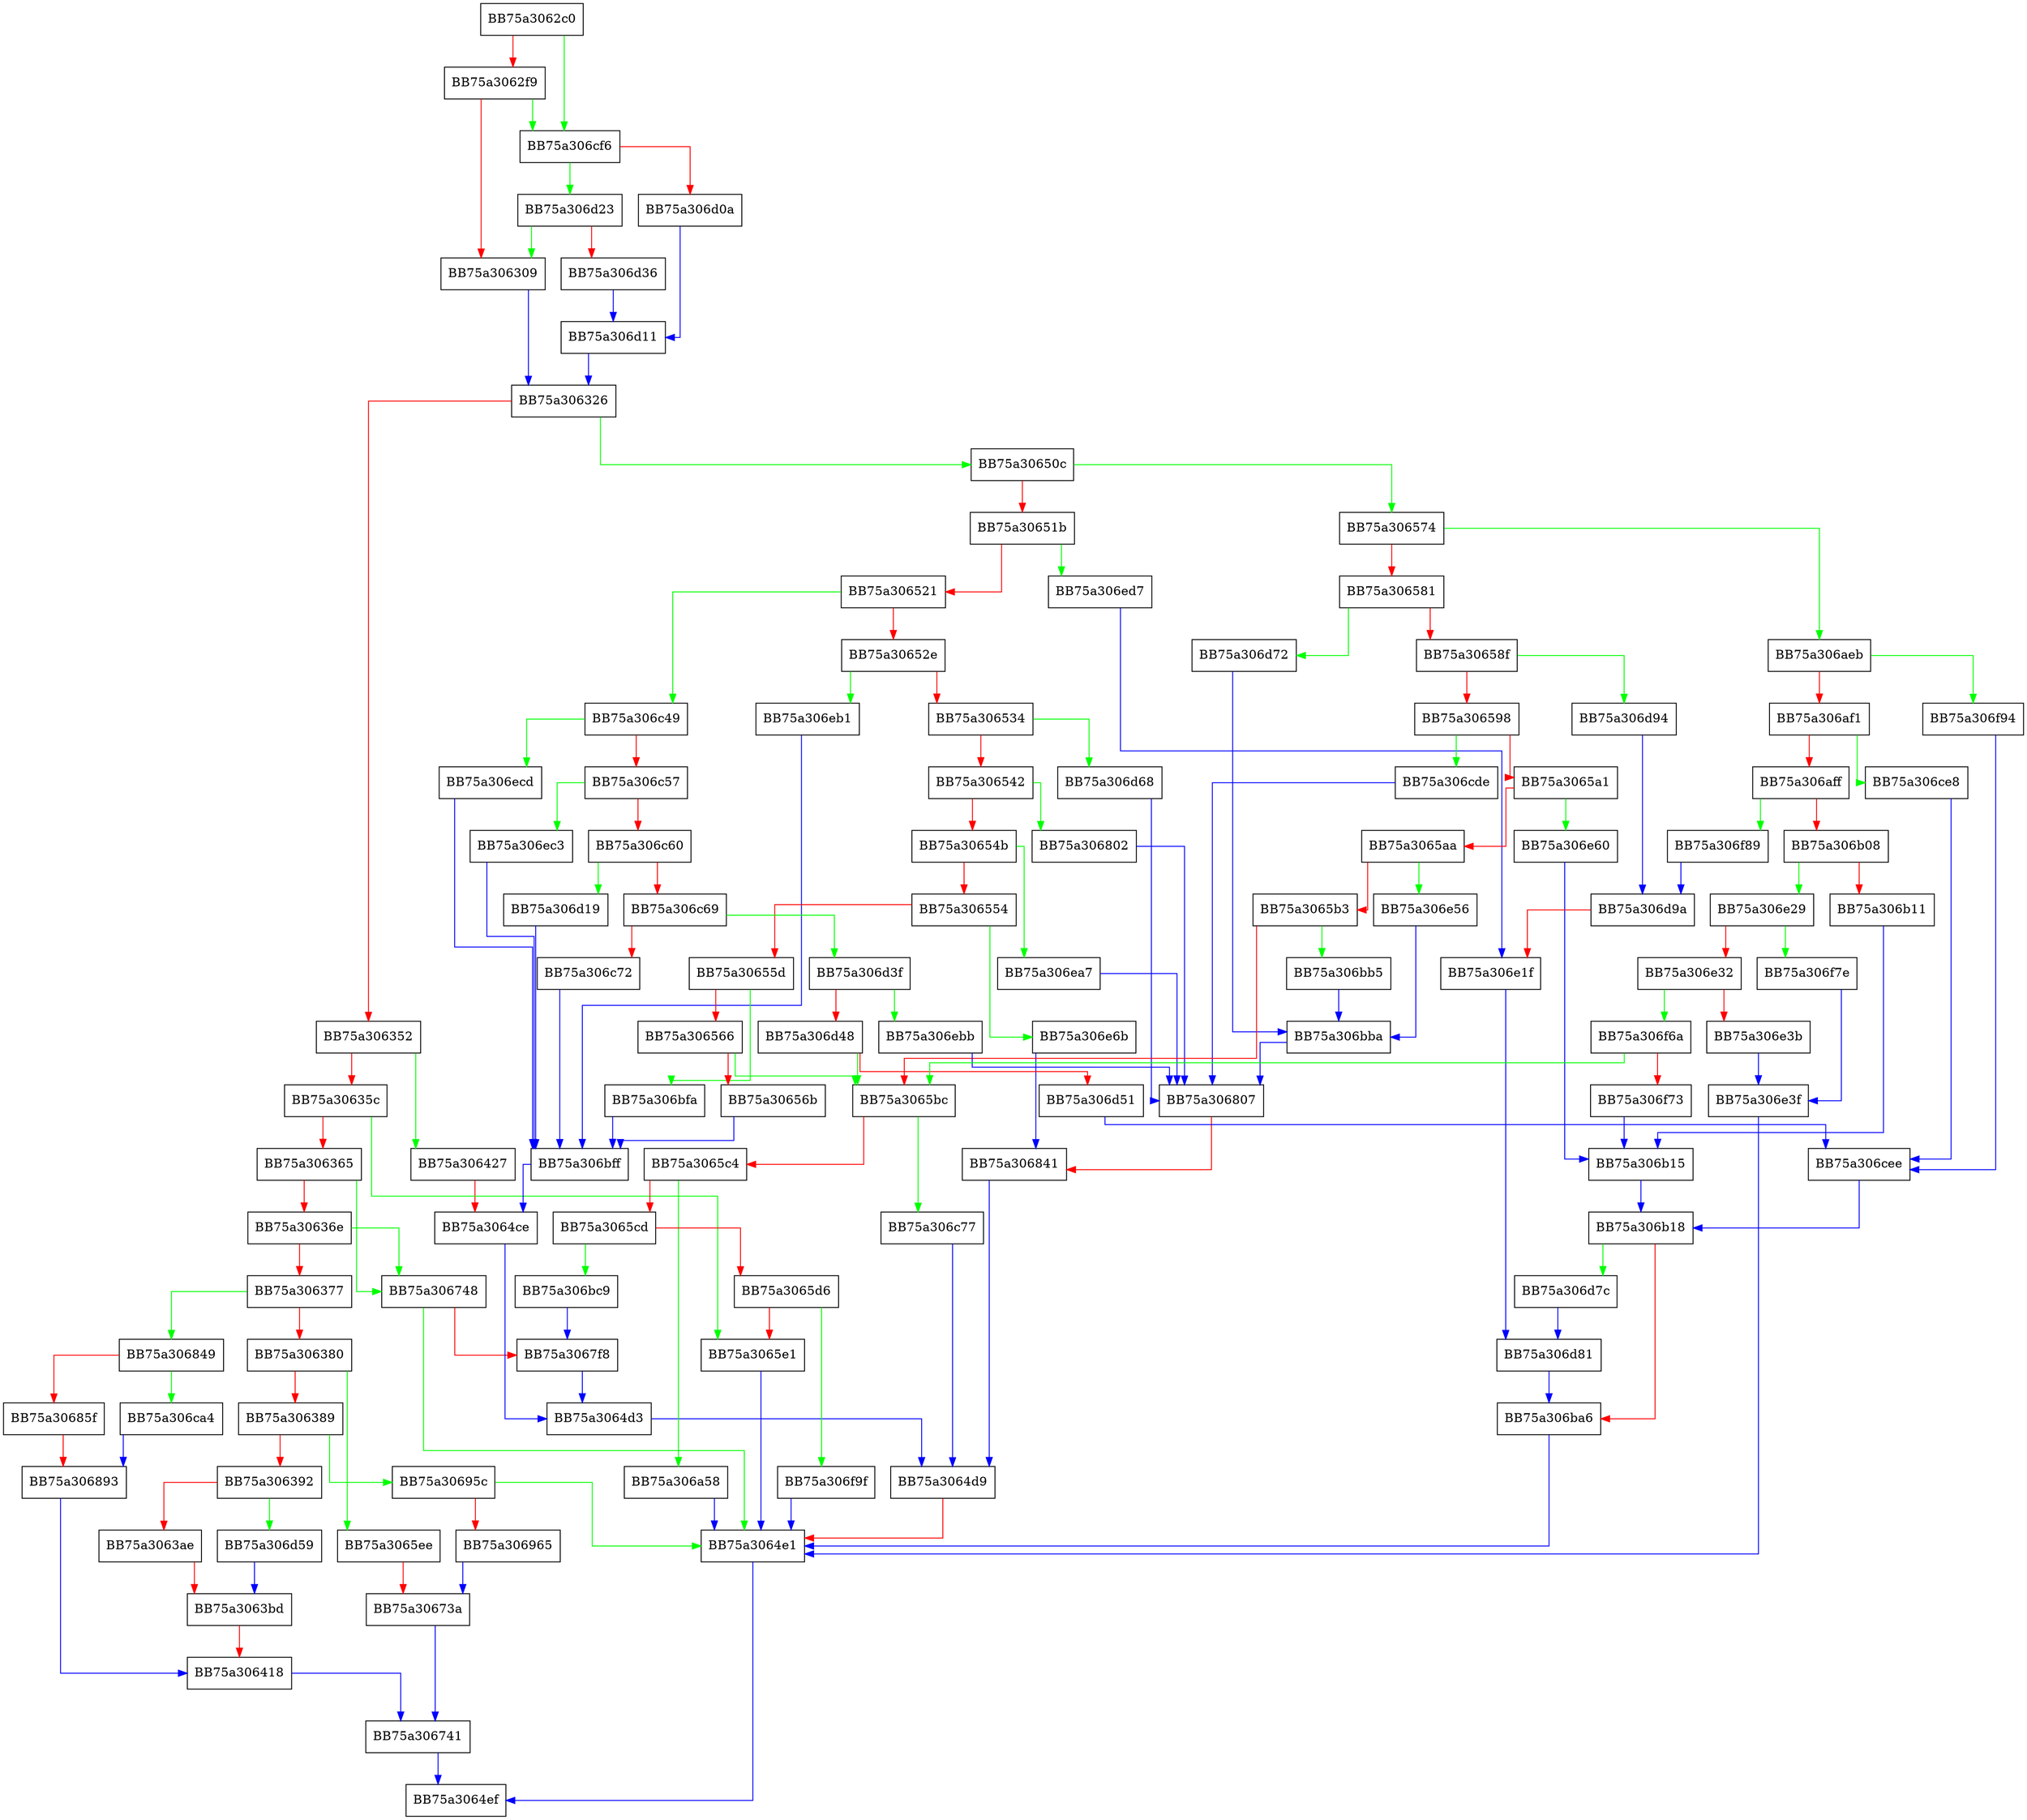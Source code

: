 digraph FPU_D9 {
  node [shape="box"];
  graph [splines=ortho];
  BB75a3062c0 -> BB75a306cf6 [color="green"];
  BB75a3062c0 -> BB75a3062f9 [color="red"];
  BB75a3062f9 -> BB75a306cf6 [color="green"];
  BB75a3062f9 -> BB75a306309 [color="red"];
  BB75a306309 -> BB75a306326 [color="blue"];
  BB75a306326 -> BB75a30650c [color="green"];
  BB75a306326 -> BB75a306352 [color="red"];
  BB75a306352 -> BB75a306427 [color="green"];
  BB75a306352 -> BB75a30635c [color="red"];
  BB75a30635c -> BB75a3065e1 [color="green"];
  BB75a30635c -> BB75a306365 [color="red"];
  BB75a306365 -> BB75a306748 [color="green"];
  BB75a306365 -> BB75a30636e [color="red"];
  BB75a30636e -> BB75a306748 [color="green"];
  BB75a30636e -> BB75a306377 [color="red"];
  BB75a306377 -> BB75a306849 [color="green"];
  BB75a306377 -> BB75a306380 [color="red"];
  BB75a306380 -> BB75a3065ee [color="green"];
  BB75a306380 -> BB75a306389 [color="red"];
  BB75a306389 -> BB75a30695c [color="green"];
  BB75a306389 -> BB75a306392 [color="red"];
  BB75a306392 -> BB75a306d59 [color="green"];
  BB75a306392 -> BB75a3063ae [color="red"];
  BB75a3063ae -> BB75a3063bd [color="red"];
  BB75a3063bd -> BB75a306418 [color="red"];
  BB75a306418 -> BB75a306741 [color="blue"];
  BB75a306427 -> BB75a3064ce [color="red"];
  BB75a3064ce -> BB75a3064d3 [color="blue"];
  BB75a3064d3 -> BB75a3064d9 [color="blue"];
  BB75a3064d9 -> BB75a3064e1 [color="red"];
  BB75a3064e1 -> BB75a3064ef [color="blue"];
  BB75a30650c -> BB75a306574 [color="green"];
  BB75a30650c -> BB75a30651b [color="red"];
  BB75a30651b -> BB75a306ed7 [color="green"];
  BB75a30651b -> BB75a306521 [color="red"];
  BB75a306521 -> BB75a306c49 [color="green"];
  BB75a306521 -> BB75a30652e [color="red"];
  BB75a30652e -> BB75a306eb1 [color="green"];
  BB75a30652e -> BB75a306534 [color="red"];
  BB75a306534 -> BB75a306d68 [color="green"];
  BB75a306534 -> BB75a306542 [color="red"];
  BB75a306542 -> BB75a306802 [color="green"];
  BB75a306542 -> BB75a30654b [color="red"];
  BB75a30654b -> BB75a306ea7 [color="green"];
  BB75a30654b -> BB75a306554 [color="red"];
  BB75a306554 -> BB75a306e6b [color="green"];
  BB75a306554 -> BB75a30655d [color="red"];
  BB75a30655d -> BB75a306bfa [color="green"];
  BB75a30655d -> BB75a306566 [color="red"];
  BB75a306566 -> BB75a3065bc [color="green"];
  BB75a306566 -> BB75a30656b [color="red"];
  BB75a30656b -> BB75a306bff [color="blue"];
  BB75a306574 -> BB75a306aeb [color="green"];
  BB75a306574 -> BB75a306581 [color="red"];
  BB75a306581 -> BB75a306d72 [color="green"];
  BB75a306581 -> BB75a30658f [color="red"];
  BB75a30658f -> BB75a306d94 [color="green"];
  BB75a30658f -> BB75a306598 [color="red"];
  BB75a306598 -> BB75a306cde [color="green"];
  BB75a306598 -> BB75a3065a1 [color="red"];
  BB75a3065a1 -> BB75a306e60 [color="green"];
  BB75a3065a1 -> BB75a3065aa [color="red"];
  BB75a3065aa -> BB75a306e56 [color="green"];
  BB75a3065aa -> BB75a3065b3 [color="red"];
  BB75a3065b3 -> BB75a306bb5 [color="green"];
  BB75a3065b3 -> BB75a3065bc [color="red"];
  BB75a3065bc -> BB75a306c77 [color="green"];
  BB75a3065bc -> BB75a3065c4 [color="red"];
  BB75a3065c4 -> BB75a306a58 [color="green"];
  BB75a3065c4 -> BB75a3065cd [color="red"];
  BB75a3065cd -> BB75a306bc9 [color="green"];
  BB75a3065cd -> BB75a3065d6 [color="red"];
  BB75a3065d6 -> BB75a306f9f [color="green"];
  BB75a3065d6 -> BB75a3065e1 [color="red"];
  BB75a3065e1 -> BB75a3064e1 [color="blue"];
  BB75a3065ee -> BB75a30673a [color="red"];
  BB75a30673a -> BB75a306741 [color="blue"];
  BB75a306741 -> BB75a3064ef [color="blue"];
  BB75a306748 -> BB75a3064e1 [color="green"];
  BB75a306748 -> BB75a3067f8 [color="red"];
  BB75a3067f8 -> BB75a3064d3 [color="blue"];
  BB75a306802 -> BB75a306807 [color="blue"];
  BB75a306807 -> BB75a306841 [color="red"];
  BB75a306841 -> BB75a3064d9 [color="blue"];
  BB75a306849 -> BB75a306ca4 [color="green"];
  BB75a306849 -> BB75a30685f [color="red"];
  BB75a30685f -> BB75a306893 [color="red"];
  BB75a306893 -> BB75a306418 [color="blue"];
  BB75a30695c -> BB75a3064e1 [color="green"];
  BB75a30695c -> BB75a306965 [color="red"];
  BB75a306965 -> BB75a30673a [color="blue"];
  BB75a306a58 -> BB75a3064e1 [color="blue"];
  BB75a306aeb -> BB75a306f94 [color="green"];
  BB75a306aeb -> BB75a306af1 [color="red"];
  BB75a306af1 -> BB75a306ce8 [color="green"];
  BB75a306af1 -> BB75a306aff [color="red"];
  BB75a306aff -> BB75a306f89 [color="green"];
  BB75a306aff -> BB75a306b08 [color="red"];
  BB75a306b08 -> BB75a306e29 [color="green"];
  BB75a306b08 -> BB75a306b11 [color="red"];
  BB75a306b11 -> BB75a306b15 [color="blue"];
  BB75a306b15 -> BB75a306b18 [color="blue"];
  BB75a306b18 -> BB75a306d7c [color="green"];
  BB75a306b18 -> BB75a306ba6 [color="red"];
  BB75a306ba6 -> BB75a3064e1 [color="blue"];
  BB75a306bb5 -> BB75a306bba [color="blue"];
  BB75a306bba -> BB75a306807 [color="blue"];
  BB75a306bc9 -> BB75a3067f8 [color="blue"];
  BB75a306bfa -> BB75a306bff [color="blue"];
  BB75a306bff -> BB75a3064ce [color="blue"];
  BB75a306c49 -> BB75a306ecd [color="green"];
  BB75a306c49 -> BB75a306c57 [color="red"];
  BB75a306c57 -> BB75a306ec3 [color="green"];
  BB75a306c57 -> BB75a306c60 [color="red"];
  BB75a306c60 -> BB75a306d19 [color="green"];
  BB75a306c60 -> BB75a306c69 [color="red"];
  BB75a306c69 -> BB75a306d3f [color="green"];
  BB75a306c69 -> BB75a306c72 [color="red"];
  BB75a306c72 -> BB75a306bff [color="blue"];
  BB75a306c77 -> BB75a3064d9 [color="blue"];
  BB75a306ca4 -> BB75a306893 [color="blue"];
  BB75a306cde -> BB75a306807 [color="blue"];
  BB75a306ce8 -> BB75a306cee [color="blue"];
  BB75a306cee -> BB75a306b18 [color="blue"];
  BB75a306cf6 -> BB75a306d23 [color="green"];
  BB75a306cf6 -> BB75a306d0a [color="red"];
  BB75a306d0a -> BB75a306d11 [color="blue"];
  BB75a306d11 -> BB75a306326 [color="blue"];
  BB75a306d19 -> BB75a306bff [color="blue"];
  BB75a306d23 -> BB75a306309 [color="green"];
  BB75a306d23 -> BB75a306d36 [color="red"];
  BB75a306d36 -> BB75a306d11 [color="blue"];
  BB75a306d3f -> BB75a306ebb [color="green"];
  BB75a306d3f -> BB75a306d48 [color="red"];
  BB75a306d48 -> BB75a3065bc [color="green"];
  BB75a306d48 -> BB75a306d51 [color="red"];
  BB75a306d51 -> BB75a306cee [color="blue"];
  BB75a306d59 -> BB75a3063bd [color="blue"];
  BB75a306d68 -> BB75a306807 [color="blue"];
  BB75a306d72 -> BB75a306bba [color="blue"];
  BB75a306d7c -> BB75a306d81 [color="blue"];
  BB75a306d81 -> BB75a306ba6 [color="blue"];
  BB75a306d94 -> BB75a306d9a [color="blue"];
  BB75a306d9a -> BB75a306e1f [color="red"];
  BB75a306e1f -> BB75a306d81 [color="blue"];
  BB75a306e29 -> BB75a306f7e [color="green"];
  BB75a306e29 -> BB75a306e32 [color="red"];
  BB75a306e32 -> BB75a306f6a [color="green"];
  BB75a306e32 -> BB75a306e3b [color="red"];
  BB75a306e3b -> BB75a306e3f [color="blue"];
  BB75a306e3f -> BB75a3064e1 [color="blue"];
  BB75a306e56 -> BB75a306bba [color="blue"];
  BB75a306e60 -> BB75a306b15 [color="blue"];
  BB75a306e6b -> BB75a306841 [color="blue"];
  BB75a306ea7 -> BB75a306807 [color="blue"];
  BB75a306eb1 -> BB75a306bff [color="blue"];
  BB75a306ebb -> BB75a306807 [color="blue"];
  BB75a306ec3 -> BB75a306bff [color="blue"];
  BB75a306ecd -> BB75a306bff [color="blue"];
  BB75a306ed7 -> BB75a306e1f [color="blue"];
  BB75a306f6a -> BB75a3065bc [color="green"];
  BB75a306f6a -> BB75a306f73 [color="red"];
  BB75a306f73 -> BB75a306b15 [color="blue"];
  BB75a306f7e -> BB75a306e3f [color="blue"];
  BB75a306f89 -> BB75a306d9a [color="blue"];
  BB75a306f94 -> BB75a306cee [color="blue"];
  BB75a306f9f -> BB75a3064e1 [color="blue"];
}